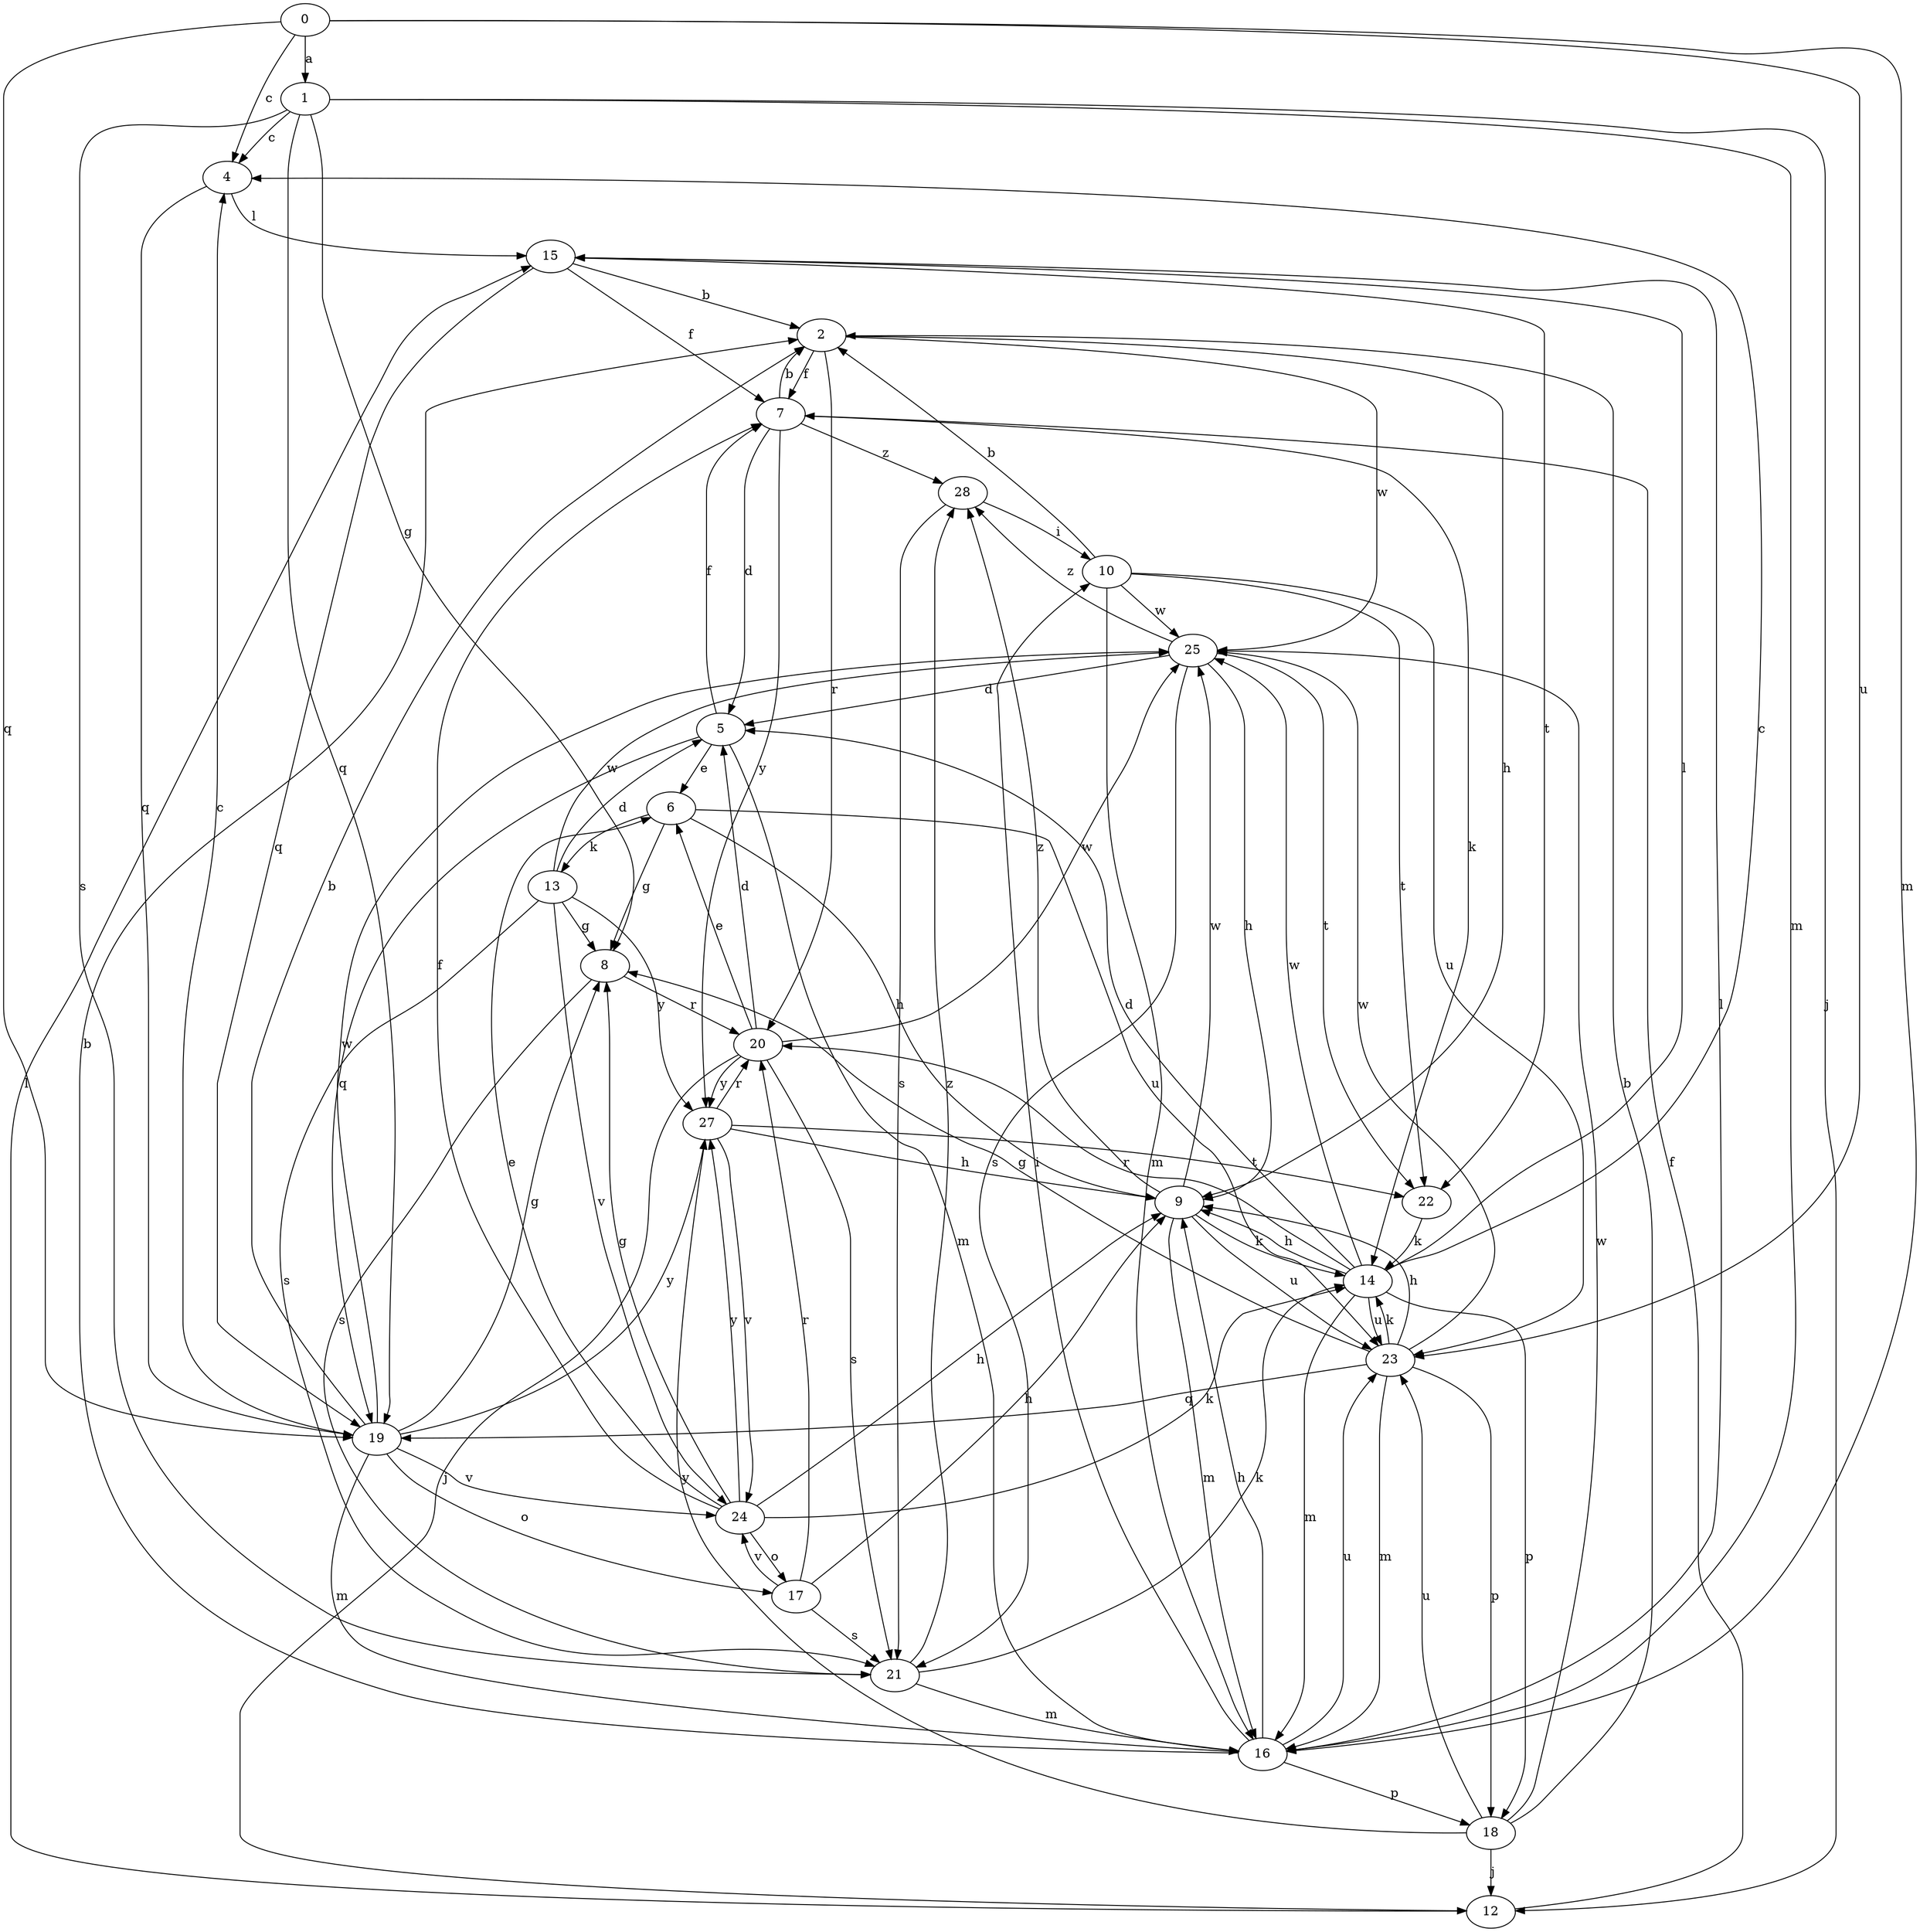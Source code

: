 strict digraph  {
0;
1;
2;
4;
5;
6;
7;
8;
9;
10;
12;
13;
14;
15;
16;
17;
18;
19;
20;
21;
22;
23;
24;
25;
27;
28;
0 -> 1  [label=a];
0 -> 4  [label=c];
0 -> 16  [label=m];
0 -> 19  [label=q];
0 -> 23  [label=u];
1 -> 4  [label=c];
1 -> 8  [label=g];
1 -> 12  [label=j];
1 -> 16  [label=m];
1 -> 19  [label=q];
1 -> 21  [label=s];
2 -> 7  [label=f];
2 -> 9  [label=h];
2 -> 20  [label=r];
2 -> 25  [label=w];
4 -> 15  [label=l];
4 -> 19  [label=q];
5 -> 6  [label=e];
5 -> 7  [label=f];
5 -> 16  [label=m];
5 -> 19  [label=q];
6 -> 8  [label=g];
6 -> 9  [label=h];
6 -> 13  [label=k];
6 -> 23  [label=u];
7 -> 2  [label=b];
7 -> 5  [label=d];
7 -> 14  [label=k];
7 -> 27  [label=y];
7 -> 28  [label=z];
8 -> 20  [label=r];
8 -> 21  [label=s];
9 -> 14  [label=k];
9 -> 16  [label=m];
9 -> 23  [label=u];
9 -> 25  [label=w];
9 -> 28  [label=z];
10 -> 2  [label=b];
10 -> 16  [label=m];
10 -> 22  [label=t];
10 -> 23  [label=u];
10 -> 25  [label=w];
12 -> 7  [label=f];
12 -> 15  [label=l];
13 -> 5  [label=d];
13 -> 8  [label=g];
13 -> 21  [label=s];
13 -> 24  [label=v];
13 -> 25  [label=w];
13 -> 27  [label=y];
14 -> 4  [label=c];
14 -> 5  [label=d];
14 -> 9  [label=h];
14 -> 15  [label=l];
14 -> 16  [label=m];
14 -> 18  [label=p];
14 -> 20  [label=r];
14 -> 23  [label=u];
14 -> 25  [label=w];
15 -> 2  [label=b];
15 -> 7  [label=f];
15 -> 19  [label=q];
15 -> 22  [label=t];
16 -> 2  [label=b];
16 -> 9  [label=h];
16 -> 10  [label=i];
16 -> 15  [label=l];
16 -> 18  [label=p];
16 -> 23  [label=u];
17 -> 9  [label=h];
17 -> 20  [label=r];
17 -> 21  [label=s];
17 -> 24  [label=v];
18 -> 2  [label=b];
18 -> 12  [label=j];
18 -> 23  [label=u];
18 -> 25  [label=w];
18 -> 27  [label=y];
19 -> 2  [label=b];
19 -> 4  [label=c];
19 -> 8  [label=g];
19 -> 16  [label=m];
19 -> 17  [label=o];
19 -> 24  [label=v];
19 -> 25  [label=w];
19 -> 27  [label=y];
20 -> 5  [label=d];
20 -> 6  [label=e];
20 -> 12  [label=j];
20 -> 21  [label=s];
20 -> 25  [label=w];
20 -> 27  [label=y];
21 -> 14  [label=k];
21 -> 16  [label=m];
21 -> 28  [label=z];
22 -> 14  [label=k];
23 -> 8  [label=g];
23 -> 9  [label=h];
23 -> 14  [label=k];
23 -> 16  [label=m];
23 -> 18  [label=p];
23 -> 19  [label=q];
23 -> 25  [label=w];
24 -> 6  [label=e];
24 -> 7  [label=f];
24 -> 8  [label=g];
24 -> 9  [label=h];
24 -> 14  [label=k];
24 -> 17  [label=o];
24 -> 27  [label=y];
25 -> 5  [label=d];
25 -> 9  [label=h];
25 -> 21  [label=s];
25 -> 22  [label=t];
25 -> 28  [label=z];
27 -> 9  [label=h];
27 -> 20  [label=r];
27 -> 22  [label=t];
27 -> 24  [label=v];
28 -> 10  [label=i];
28 -> 21  [label=s];
}
